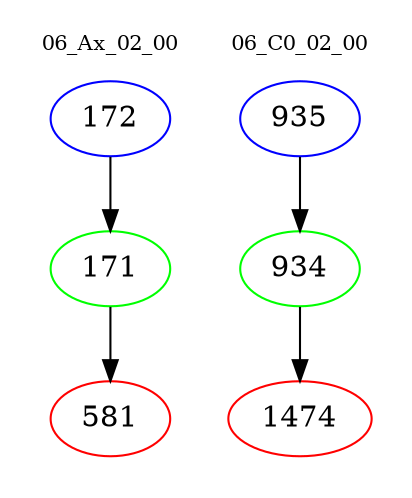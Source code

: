 digraph{
subgraph cluster_0 {
color = white
label = "06_Ax_02_00";
fontsize=10;
T0_172 [label="172", color="blue"]
T0_172 -> T0_171 [color="black"]
T0_171 [label="171", color="green"]
T0_171 -> T0_581 [color="black"]
T0_581 [label="581", color="red"]
}
subgraph cluster_1 {
color = white
label = "06_C0_02_00";
fontsize=10;
T1_935 [label="935", color="blue"]
T1_935 -> T1_934 [color="black"]
T1_934 [label="934", color="green"]
T1_934 -> T1_1474 [color="black"]
T1_1474 [label="1474", color="red"]
}
}
